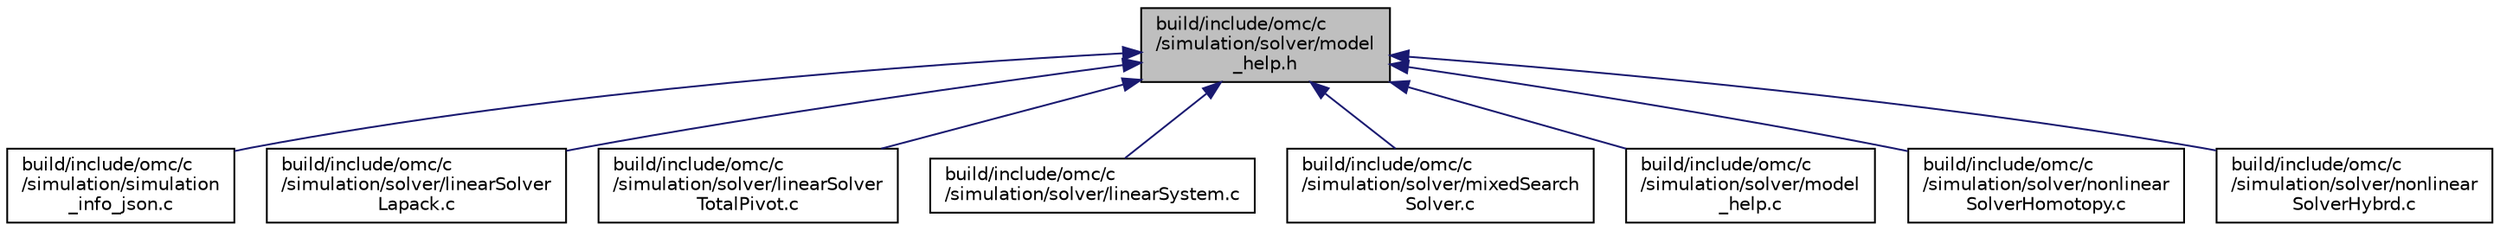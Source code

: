 digraph "build/include/omc/c/simulation/solver/model_help.h"
{
  edge [fontname="Helvetica",fontsize="10",labelfontname="Helvetica",labelfontsize="10"];
  node [fontname="Helvetica",fontsize="10",shape=record];
  Node2 [label="build/include/omc/c\l/simulation/solver/model\l_help.h",height=0.2,width=0.4,color="black", fillcolor="grey75", style="filled", fontcolor="black"];
  Node2 -> Node3 [dir="back",color="midnightblue",fontsize="10",style="solid",fontname="Helvetica"];
  Node3 [label="build/include/omc/c\l/simulation/simulation\l_info_json.c",height=0.2,width=0.4,color="black", fillcolor="white", style="filled",URL="$d1/d64/build_2include_2omc_2c_2simulation_2simulation__info__json_8c.html"];
  Node2 -> Node4 [dir="back",color="midnightblue",fontsize="10",style="solid",fontname="Helvetica"];
  Node4 [label="build/include/omc/c\l/simulation/solver/linearSolver\lLapack.c",height=0.2,width=0.4,color="black", fillcolor="white", style="filled",URL="$dd/d33/build_2include_2omc_2c_2simulation_2solver_2linear_solver_lapack_8c.html"];
  Node2 -> Node5 [dir="back",color="midnightblue",fontsize="10",style="solid",fontname="Helvetica"];
  Node5 [label="build/include/omc/c\l/simulation/solver/linearSolver\lTotalPivot.c",height=0.2,width=0.4,color="black", fillcolor="white", style="filled",URL="$d6/d90/build_2include_2omc_2c_2simulation_2solver_2linear_solver_total_pivot_8c.html"];
  Node2 -> Node6 [dir="back",color="midnightblue",fontsize="10",style="solid",fontname="Helvetica"];
  Node6 [label="build/include/omc/c\l/simulation/solver/linearSystem.c",height=0.2,width=0.4,color="black", fillcolor="white", style="filled",URL="$d1/d69/build_2include_2omc_2c_2simulation_2solver_2linear_system_8c.html"];
  Node2 -> Node7 [dir="back",color="midnightblue",fontsize="10",style="solid",fontname="Helvetica"];
  Node7 [label="build/include/omc/c\l/simulation/solver/mixedSearch\lSolver.c",height=0.2,width=0.4,color="black", fillcolor="white", style="filled",URL="$dd/d3e/build_2include_2omc_2c_2simulation_2solver_2mixed_search_solver_8c.html"];
  Node2 -> Node8 [dir="back",color="midnightblue",fontsize="10",style="solid",fontname="Helvetica"];
  Node8 [label="build/include/omc/c\l/simulation/solver/model\l_help.c",height=0.2,width=0.4,color="black", fillcolor="white", style="filled",URL="$d1/d37/build_2include_2omc_2c_2simulation_2solver_2model__help_8c.html"];
  Node2 -> Node9 [dir="back",color="midnightblue",fontsize="10",style="solid",fontname="Helvetica"];
  Node9 [label="build/include/omc/c\l/simulation/solver/nonlinear\lSolverHomotopy.c",height=0.2,width=0.4,color="black", fillcolor="white", style="filled",URL="$df/d99/build_2include_2omc_2c_2simulation_2solver_2nonlinear_solver_homotopy_8c.html"];
  Node2 -> Node10 [dir="back",color="midnightblue",fontsize="10",style="solid",fontname="Helvetica"];
  Node10 [label="build/include/omc/c\l/simulation/solver/nonlinear\lSolverHybrd.c",height=0.2,width=0.4,color="black", fillcolor="white", style="filled",URL="$d0/d21/build_2include_2omc_2c_2simulation_2solver_2nonlinear_solver_hybrd_8c.html"];
}
